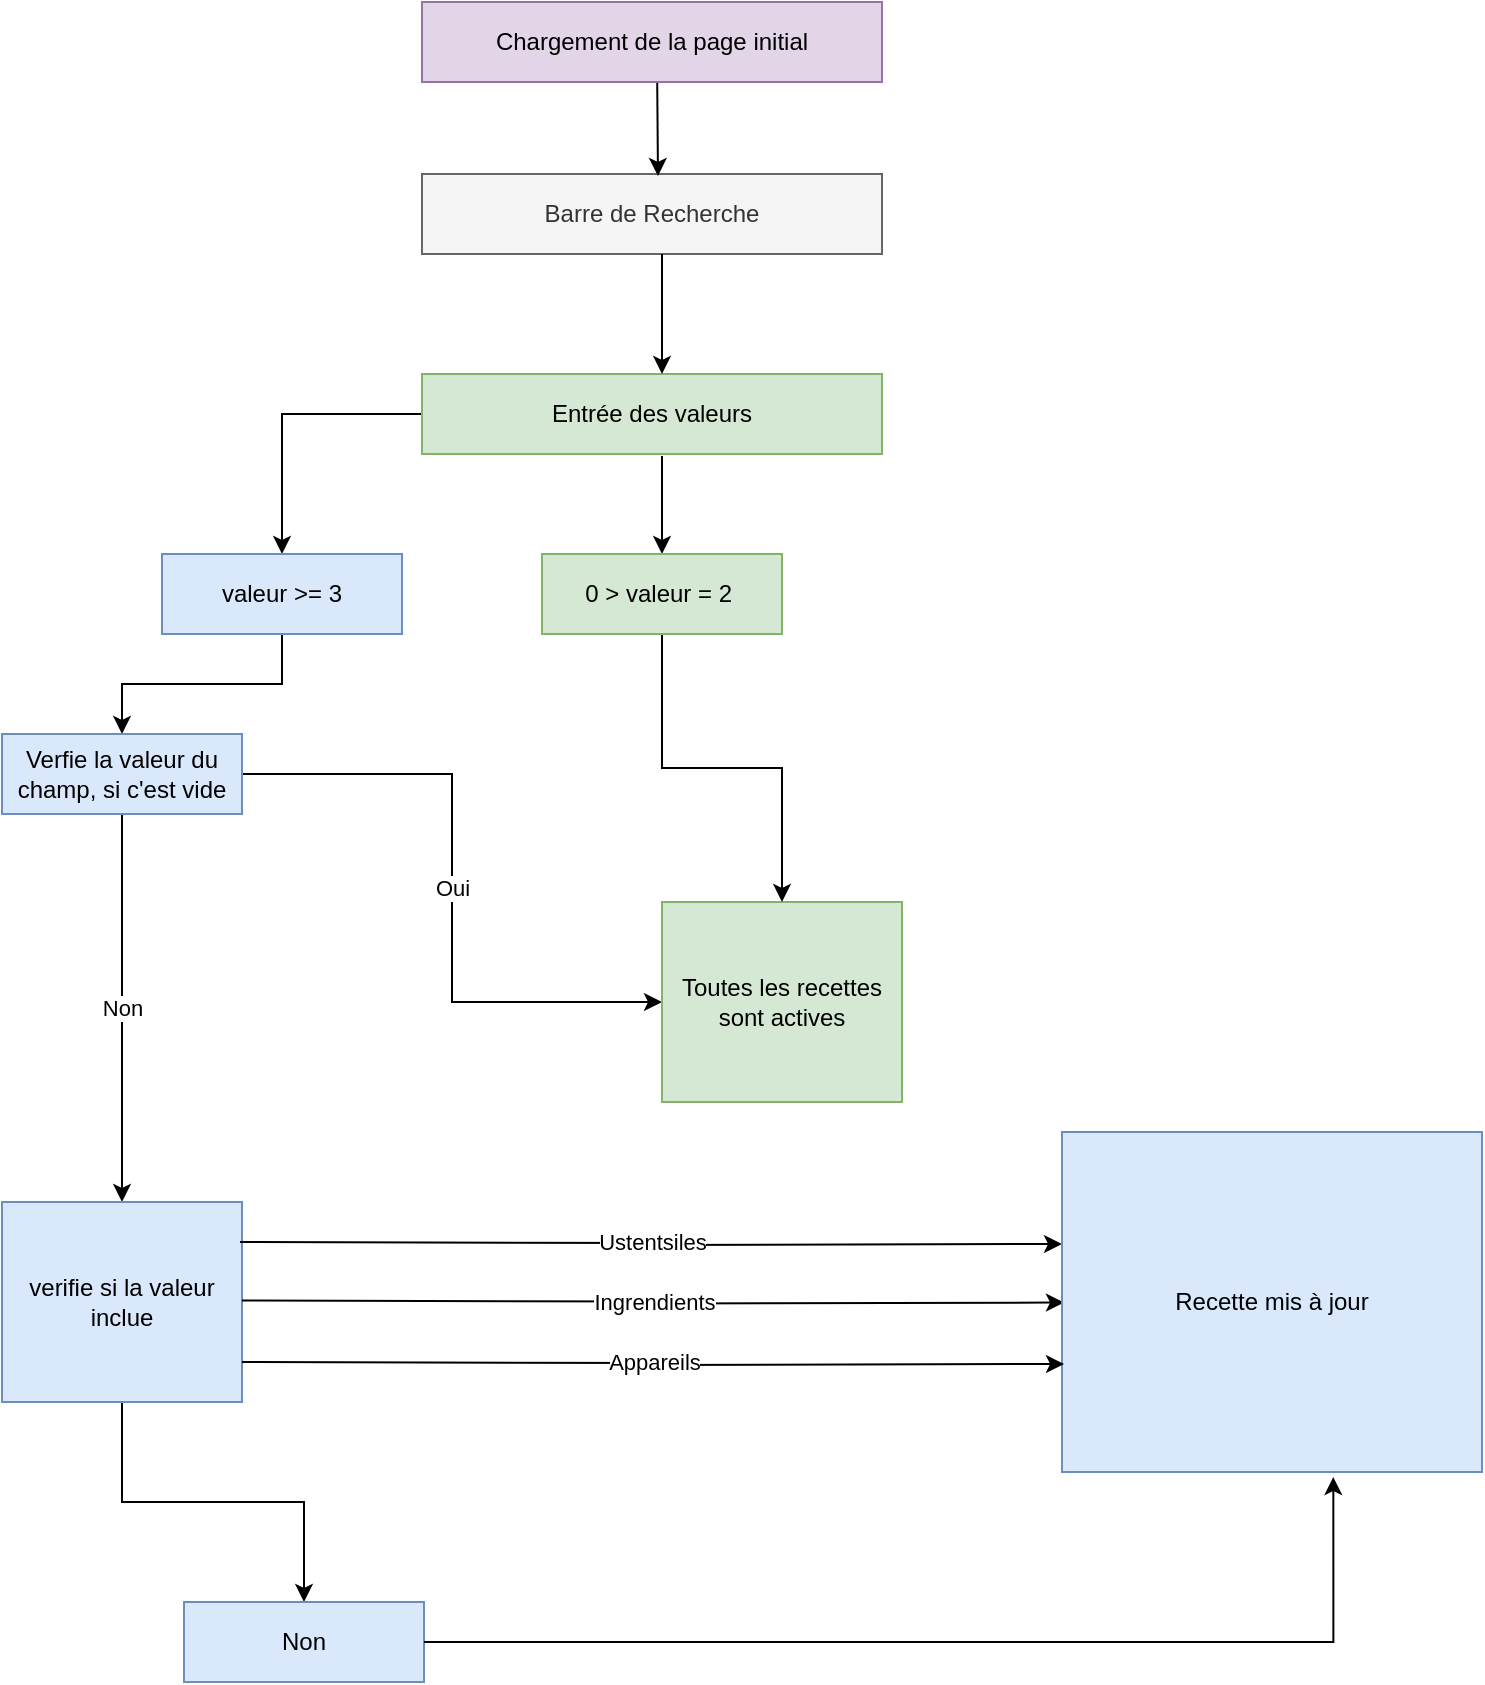 <mxfile version="24.7.6">
  <diagram name="Page-1" id="_CkIk55Bxlhfrq4PTV1R">
    <mxGraphModel dx="1050" dy="1402" grid="1" gridSize="10" guides="1" tooltips="1" connect="1" arrows="1" fold="1" page="1" pageScale="1" pageWidth="827" pageHeight="1169" math="0" shadow="0">
      <root>
        <mxCell id="0" />
        <mxCell id="1" parent="0" />
        <mxCell id="PS8EHh33wONcYnEYTsD2-1" value="Barre de Recherche" style="rounded=0;whiteSpace=wrap;html=1;fillColor=#f5f5f5;strokeColor=#666666;fontColor=#333333;" parent="1" vertex="1">
          <mxGeometry x="280" y="116" width="230" height="40" as="geometry" />
        </mxCell>
        <mxCell id="V1tdQmB5dovIDtoan9na-58" style="edgeStyle=orthogonalEdgeStyle;rounded=0;orthogonalLoop=1;jettySize=auto;html=1;entryX=0.5;entryY=0;entryDx=0;entryDy=0;" edge="1" parent="1" source="PS8EHh33wONcYnEYTsD2-4" target="V1tdQmB5dovIDtoan9na-1">
          <mxGeometry relative="1" as="geometry">
            <mxPoint x="210" y="300" as="targetPoint" />
          </mxGeometry>
        </mxCell>
        <mxCell id="PS8EHh33wONcYnEYTsD2-4" value="Entrée des valeurs" style="rounded=0;whiteSpace=wrap;html=1;fillColor=#d5e8d4;strokeColor=#82b366;" parent="1" vertex="1">
          <mxGeometry x="280" y="216" width="230" height="40" as="geometry" />
        </mxCell>
        <mxCell id="PS8EHh33wONcYnEYTsD2-6" value="" style="endArrow=classic;html=1;rounded=0;" parent="1" edge="1">
          <mxGeometry width="50" height="50" relative="1" as="geometry">
            <mxPoint x="400" y="156" as="sourcePoint" />
            <mxPoint x="400" y="216" as="targetPoint" />
          </mxGeometry>
        </mxCell>
        <mxCell id="PS8EHh33wONcYnEYTsD2-7" value="" style="endArrow=classic;html=1;rounded=0;entryX=0.5;entryY=0;entryDx=0;entryDy=0;" parent="1" edge="1" target="PS8EHh33wONcYnEYTsD2-8">
          <mxGeometry width="50" height="50" relative="1" as="geometry">
            <mxPoint x="400" y="257" as="sourcePoint" />
            <mxPoint x="400" y="296" as="targetPoint" />
          </mxGeometry>
        </mxCell>
        <mxCell id="V1tdQmB5dovIDtoan9na-17" style="edgeStyle=orthogonalEdgeStyle;rounded=0;orthogonalLoop=1;jettySize=auto;html=1;" edge="1" parent="1" source="V1tdQmB5dovIDtoan9na-1" target="V1tdQmB5dovIDtoan9na-4">
          <mxGeometry relative="1" as="geometry" />
        </mxCell>
        <mxCell id="V1tdQmB5dovIDtoan9na-1" value="valeur &amp;gt;= 3" style="rounded=0;whiteSpace=wrap;html=1;fillColor=#dae8fc;strokeColor=#6c8ebf;" vertex="1" parent="1">
          <mxGeometry x="150" y="306" width="120" height="40" as="geometry" />
        </mxCell>
        <mxCell id="V1tdQmB5dovIDtoan9na-40" value="Oui" style="edgeStyle=orthogonalEdgeStyle;rounded=0;orthogonalLoop=1;jettySize=auto;html=1;entryX=0;entryY=0.5;entryDx=0;entryDy=0;" edge="1" parent="1" source="V1tdQmB5dovIDtoan9na-4" target="V1tdQmB5dovIDtoan9na-8">
          <mxGeometry relative="1" as="geometry" />
        </mxCell>
        <mxCell id="V1tdQmB5dovIDtoan9na-42" value="Non" style="edgeStyle=orthogonalEdgeStyle;rounded=0;orthogonalLoop=1;jettySize=auto;html=1;entryX=0.5;entryY=0;entryDx=0;entryDy=0;" edge="1" parent="1" source="V1tdQmB5dovIDtoan9na-4" target="V1tdQmB5dovIDtoan9na-6">
          <mxGeometry relative="1" as="geometry" />
        </mxCell>
        <mxCell id="V1tdQmB5dovIDtoan9na-4" value="Verfie la valeur du champ, si c&#39;est vide" style="rounded=0;whiteSpace=wrap;html=1;fillColor=#dae8fc;strokeColor=#6c8ebf;" vertex="1" parent="1">
          <mxGeometry x="70" y="396" width="120" height="40" as="geometry" />
        </mxCell>
        <mxCell id="V1tdQmB5dovIDtoan9na-53" value="" style="edgeStyle=orthogonalEdgeStyle;rounded=0;orthogonalLoop=1;jettySize=auto;html=1;" edge="1" parent="1" source="V1tdQmB5dovIDtoan9na-6" target="V1tdQmB5dovIDtoan9na-51">
          <mxGeometry relative="1" as="geometry" />
        </mxCell>
        <mxCell id="V1tdQmB5dovIDtoan9na-6" value="verifie si la valeur inclue" style="rounded=0;whiteSpace=wrap;html=1;fillColor=#dae8fc;strokeColor=#6c8ebf;" vertex="1" parent="1">
          <mxGeometry x="70" y="630" width="120" height="100" as="geometry" />
        </mxCell>
        <mxCell id="V1tdQmB5dovIDtoan9na-8" value="Toutes les recettes sont actives" style="rounded=0;whiteSpace=wrap;html=1;fillColor=#d5e8d4;strokeColor=#82b366;" vertex="1" parent="1">
          <mxGeometry x="400" y="480" width="120" height="100" as="geometry" />
        </mxCell>
        <mxCell id="V1tdQmB5dovIDtoan9na-38" style="edgeStyle=orthogonalEdgeStyle;rounded=0;orthogonalLoop=1;jettySize=auto;html=1;" edge="1" parent="1" source="PS8EHh33wONcYnEYTsD2-8" target="V1tdQmB5dovIDtoan9na-8">
          <mxGeometry relative="1" as="geometry" />
        </mxCell>
        <mxCell id="PS8EHh33wONcYnEYTsD2-8" value="0 &amp;gt; valeur = 2&amp;nbsp;" style="rounded=0;whiteSpace=wrap;html=1;fillColor=#d5e8d4;strokeColor=#82b366;" parent="1" vertex="1">
          <mxGeometry x="340" y="306" width="120" height="40" as="geometry" />
        </mxCell>
        <mxCell id="V1tdQmB5dovIDtoan9na-37" value="" style="endArrow=classic;html=1;rounded=0;" edge="1" parent="1">
          <mxGeometry width="50" height="50" relative="1" as="geometry">
            <mxPoint x="397.58" y="67" as="sourcePoint" />
            <mxPoint x="398" y="117" as="targetPoint" />
          </mxGeometry>
        </mxCell>
        <mxCell id="V1tdQmB5dovIDtoan9na-36" value="Chargement de la page initial" style="rounded=0;whiteSpace=wrap;html=1;fillColor=#e1d5e7;strokeColor=#9673a6;" vertex="1" parent="1">
          <mxGeometry x="280" y="30" width="230" height="40" as="geometry" />
        </mxCell>
        <mxCell id="V1tdQmB5dovIDtoan9na-47" value="Ingrendients" style="edgeStyle=orthogonalEdgeStyle;rounded=0;orthogonalLoop=1;jettySize=auto;html=1;entryX=0.006;entryY=0.359;entryDx=0;entryDy=0;entryPerimeter=0;" edge="1" parent="1">
          <mxGeometry relative="1" as="geometry">
            <mxPoint x="190" y="679.26" as="sourcePoint" />
            <mxPoint x="601" y="680.26" as="targetPoint" />
          </mxGeometry>
        </mxCell>
        <mxCell id="V1tdQmB5dovIDtoan9na-48" value="Ustentsiles" style="edgeStyle=orthogonalEdgeStyle;rounded=0;orthogonalLoop=1;jettySize=auto;html=1;entryX=0.006;entryY=0.359;entryDx=0;entryDy=0;entryPerimeter=0;" edge="1" parent="1">
          <mxGeometry relative="1" as="geometry">
            <mxPoint x="189" y="650" as="sourcePoint" />
            <mxPoint x="600" y="651" as="targetPoint" />
          </mxGeometry>
        </mxCell>
        <mxCell id="V1tdQmB5dovIDtoan9na-49" value="Recette mis à jour" style="rounded=0;whiteSpace=wrap;html=1;fillColor=#dae8fc;strokeColor=#6c8ebf;" vertex="1" parent="1">
          <mxGeometry x="600" y="595" width="210" height="170" as="geometry" />
        </mxCell>
        <mxCell id="V1tdQmB5dovIDtoan9na-51" value="Non" style="rounded=0;whiteSpace=wrap;html=1;fillColor=#dae8fc;strokeColor=#6c8ebf;" vertex="1" parent="1">
          <mxGeometry x="161" y="830" width="120" height="40" as="geometry" />
        </mxCell>
        <mxCell id="V1tdQmB5dovIDtoan9na-52" value="Appareils" style="edgeStyle=orthogonalEdgeStyle;rounded=0;orthogonalLoop=1;jettySize=auto;html=1;entryX=0.006;entryY=0.359;entryDx=0;entryDy=0;entryPerimeter=0;" edge="1" parent="1">
          <mxGeometry relative="1" as="geometry">
            <mxPoint x="190" y="710" as="sourcePoint" />
            <mxPoint x="601" y="711" as="targetPoint" />
          </mxGeometry>
        </mxCell>
        <mxCell id="V1tdQmB5dovIDtoan9na-54" style="edgeStyle=orthogonalEdgeStyle;rounded=0;orthogonalLoop=1;jettySize=auto;html=1;entryX=0.646;entryY=1.015;entryDx=0;entryDy=0;entryPerimeter=0;" edge="1" parent="1" source="V1tdQmB5dovIDtoan9na-51" target="V1tdQmB5dovIDtoan9na-49">
          <mxGeometry relative="1" as="geometry" />
        </mxCell>
      </root>
    </mxGraphModel>
  </diagram>
</mxfile>
